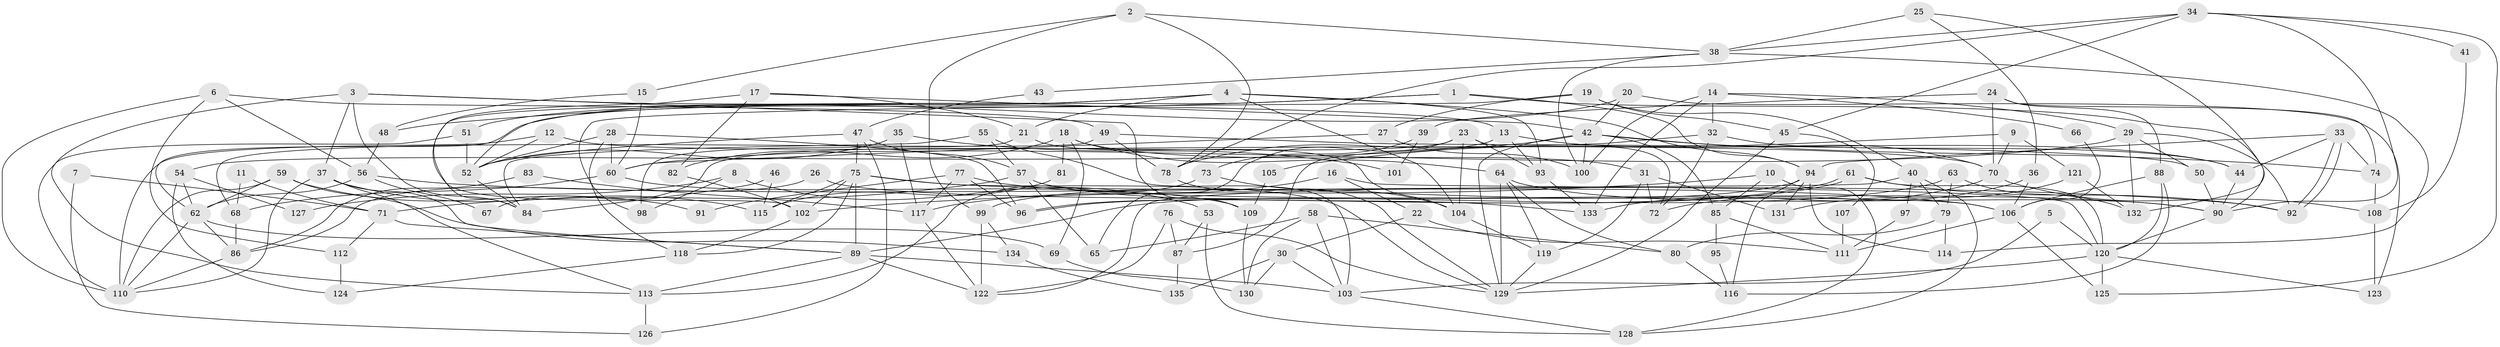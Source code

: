 // Generated by graph-tools (version 1.1) at 2025/36/03/09/25 02:36:16]
// undirected, 135 vertices, 270 edges
graph export_dot {
graph [start="1"]
  node [color=gray90,style=filled];
  1;
  2;
  3;
  4;
  5;
  6;
  7;
  8;
  9;
  10;
  11;
  12;
  13;
  14;
  15;
  16;
  17;
  18;
  19;
  20;
  21;
  22;
  23;
  24;
  25;
  26;
  27;
  28;
  29;
  30;
  31;
  32;
  33;
  34;
  35;
  36;
  37;
  38;
  39;
  40;
  41;
  42;
  43;
  44;
  45;
  46;
  47;
  48;
  49;
  50;
  51;
  52;
  53;
  54;
  55;
  56;
  57;
  58;
  59;
  60;
  61;
  62;
  63;
  64;
  65;
  66;
  67;
  68;
  69;
  70;
  71;
  72;
  73;
  74;
  75;
  76;
  77;
  78;
  79;
  80;
  81;
  82;
  83;
  84;
  85;
  86;
  87;
  88;
  89;
  90;
  91;
  92;
  93;
  94;
  95;
  96;
  97;
  98;
  99;
  100;
  101;
  102;
  103;
  104;
  105;
  106;
  107;
  108;
  109;
  110;
  111;
  112;
  113;
  114;
  115;
  116;
  117;
  118;
  119;
  120;
  121;
  122;
  123;
  124;
  125;
  126;
  127;
  128;
  129;
  130;
  131;
  132;
  133;
  134;
  135;
  1 -- 52;
  1 -- 94;
  1 -- 48;
  1 -- 90;
  2 -- 78;
  2 -- 15;
  2 -- 38;
  2 -- 99;
  3 -- 13;
  3 -- 37;
  3 -- 84;
  3 -- 109;
  3 -- 113;
  4 -- 51;
  4 -- 104;
  4 -- 21;
  4 -- 84;
  4 -- 93;
  4 -- 94;
  5 -- 103;
  5 -- 120;
  6 -- 56;
  6 -- 49;
  6 -- 110;
  6 -- 112;
  7 -- 126;
  7 -- 71;
  8 -- 98;
  8 -- 53;
  8 -- 127;
  9 -- 121;
  9 -- 70;
  9 -- 105;
  10 -- 85;
  10 -- 102;
  10 -- 128;
  11 -- 68;
  11 -- 71;
  12 -- 70;
  12 -- 52;
  12 -- 110;
  13 -- 44;
  13 -- 93;
  13 -- 54;
  14 -- 29;
  14 -- 100;
  14 -- 32;
  14 -- 66;
  14 -- 133;
  15 -- 48;
  15 -- 60;
  16 -- 117;
  16 -- 120;
  16 -- 22;
  17 -- 82;
  17 -- 102;
  17 -- 21;
  17 -- 42;
  18 -- 64;
  18 -- 31;
  18 -- 69;
  18 -- 81;
  18 -- 82;
  19 -- 45;
  19 -- 40;
  19 -- 27;
  19 -- 98;
  20 -- 42;
  20 -- 62;
  20 -- 123;
  21 -- 98;
  21 -- 104;
  22 -- 30;
  22 -- 111;
  23 -- 93;
  23 -- 65;
  23 -- 67;
  23 -- 72;
  23 -- 104;
  24 -- 88;
  24 -- 74;
  24 -- 39;
  24 -- 70;
  25 -- 38;
  25 -- 36;
  25 -- 132;
  26 -- 106;
  26 -- 86;
  27 -- 100;
  27 -- 60;
  28 -- 60;
  28 -- 52;
  28 -- 96;
  28 -- 118;
  29 -- 92;
  29 -- 132;
  29 -- 50;
  29 -- 60;
  30 -- 103;
  30 -- 130;
  30 -- 135;
  31 -- 72;
  31 -- 119;
  31 -- 131;
  32 -- 87;
  32 -- 44;
  32 -- 72;
  33 -- 92;
  33 -- 92;
  33 -- 74;
  33 -- 44;
  33 -- 94;
  34 -- 90;
  34 -- 125;
  34 -- 38;
  34 -- 41;
  34 -- 45;
  34 -- 78;
  35 -- 117;
  35 -- 52;
  35 -- 101;
  36 -- 72;
  36 -- 106;
  37 -- 113;
  37 -- 110;
  37 -- 89;
  37 -- 115;
  38 -- 43;
  38 -- 100;
  38 -- 114;
  39 -- 73;
  39 -- 101;
  40 -- 79;
  40 -- 122;
  40 -- 97;
  40 -- 128;
  41 -- 108;
  42 -- 78;
  42 -- 70;
  42 -- 74;
  42 -- 85;
  42 -- 100;
  42 -- 129;
  43 -- 47;
  44 -- 90;
  45 -- 129;
  45 -- 107;
  46 -- 115;
  46 -- 84;
  47 -- 75;
  47 -- 57;
  47 -- 52;
  47 -- 126;
  48 -- 56;
  49 -- 78;
  49 -- 50;
  49 -- 68;
  50 -- 90;
  51 -- 52;
  51 -- 110;
  52 -- 84;
  53 -- 87;
  53 -- 128;
  54 -- 62;
  54 -- 124;
  54 -- 127;
  55 -- 84;
  55 -- 57;
  55 -- 103;
  56 -- 62;
  56 -- 92;
  56 -- 67;
  57 -- 71;
  57 -- 133;
  57 -- 65;
  58 -- 130;
  58 -- 103;
  58 -- 65;
  58 -- 80;
  59 -- 110;
  59 -- 62;
  59 -- 91;
  59 -- 134;
  60 -- 68;
  60 -- 109;
  61 -- 96;
  61 -- 96;
  61 -- 120;
  61 -- 92;
  62 -- 86;
  62 -- 110;
  62 -- 69;
  63 -- 89;
  63 -- 79;
  63 -- 132;
  64 -- 119;
  64 -- 90;
  64 -- 80;
  64 -- 129;
  66 -- 106;
  68 -- 86;
  69 -- 130;
  70 -- 108;
  70 -- 133;
  71 -- 112;
  71 -- 89;
  73 -- 113;
  73 -- 104;
  74 -- 108;
  75 -- 129;
  75 -- 89;
  75 -- 102;
  75 -- 106;
  75 -- 115;
  75 -- 118;
  76 -- 122;
  76 -- 129;
  76 -- 87;
  77 -- 96;
  77 -- 90;
  77 -- 91;
  77 -- 117;
  78 -- 129;
  79 -- 80;
  79 -- 114;
  80 -- 116;
  81 -- 115;
  82 -- 102;
  83 -- 117;
  83 -- 86;
  85 -- 111;
  85 -- 95;
  86 -- 110;
  87 -- 135;
  88 -- 116;
  88 -- 120;
  88 -- 106;
  89 -- 103;
  89 -- 113;
  89 -- 122;
  90 -- 120;
  93 -- 133;
  94 -- 99;
  94 -- 114;
  94 -- 116;
  94 -- 131;
  95 -- 116;
  97 -- 111;
  99 -- 122;
  99 -- 134;
  102 -- 118;
  103 -- 128;
  104 -- 119;
  105 -- 109;
  106 -- 111;
  106 -- 125;
  107 -- 111;
  108 -- 123;
  109 -- 130;
  112 -- 124;
  113 -- 126;
  117 -- 122;
  118 -- 124;
  119 -- 129;
  120 -- 129;
  120 -- 123;
  120 -- 125;
  121 -- 131;
  121 -- 132;
  134 -- 135;
}
